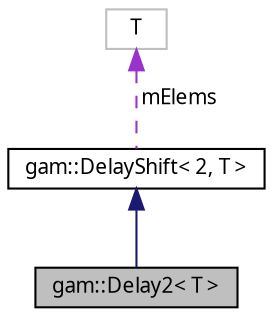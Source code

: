 digraph "gam::Delay2&lt; T &gt;"
{
 // LATEX_PDF_SIZE
  bgcolor="transparent";
  edge [fontname="FreeSans.ttf",fontsize="10",labelfontname="FreeSans.ttf",labelfontsize="10"];
  node [fontname="FreeSans.ttf",fontsize="10",shape=record];
  Node1 [label="gam::Delay2\< T \>",height=0.2,width=0.4,color="black", fillcolor="grey75", style="filled", fontcolor="black",tooltip="Two sample delay. Returns second to last input sample."];
  Node2 -> Node1 [dir="back",color="midnightblue",fontsize="10",style="solid",fontname="FreeSans.ttf"];
  Node2 [label="gam::DelayShift\< 2, T \>",height=0.2,width=0.4,color="black",URL="$classgam_1_1_delay_shift.html",tooltip=" "];
  Node3 -> Node2 [dir="back",color="darkorchid3",fontsize="10",style="dashed",label=" mElems" ,fontname="FreeSans.ttf"];
  Node3 [label="T",height=0.2,width=0.4,color="grey75",tooltip=" "];
}
